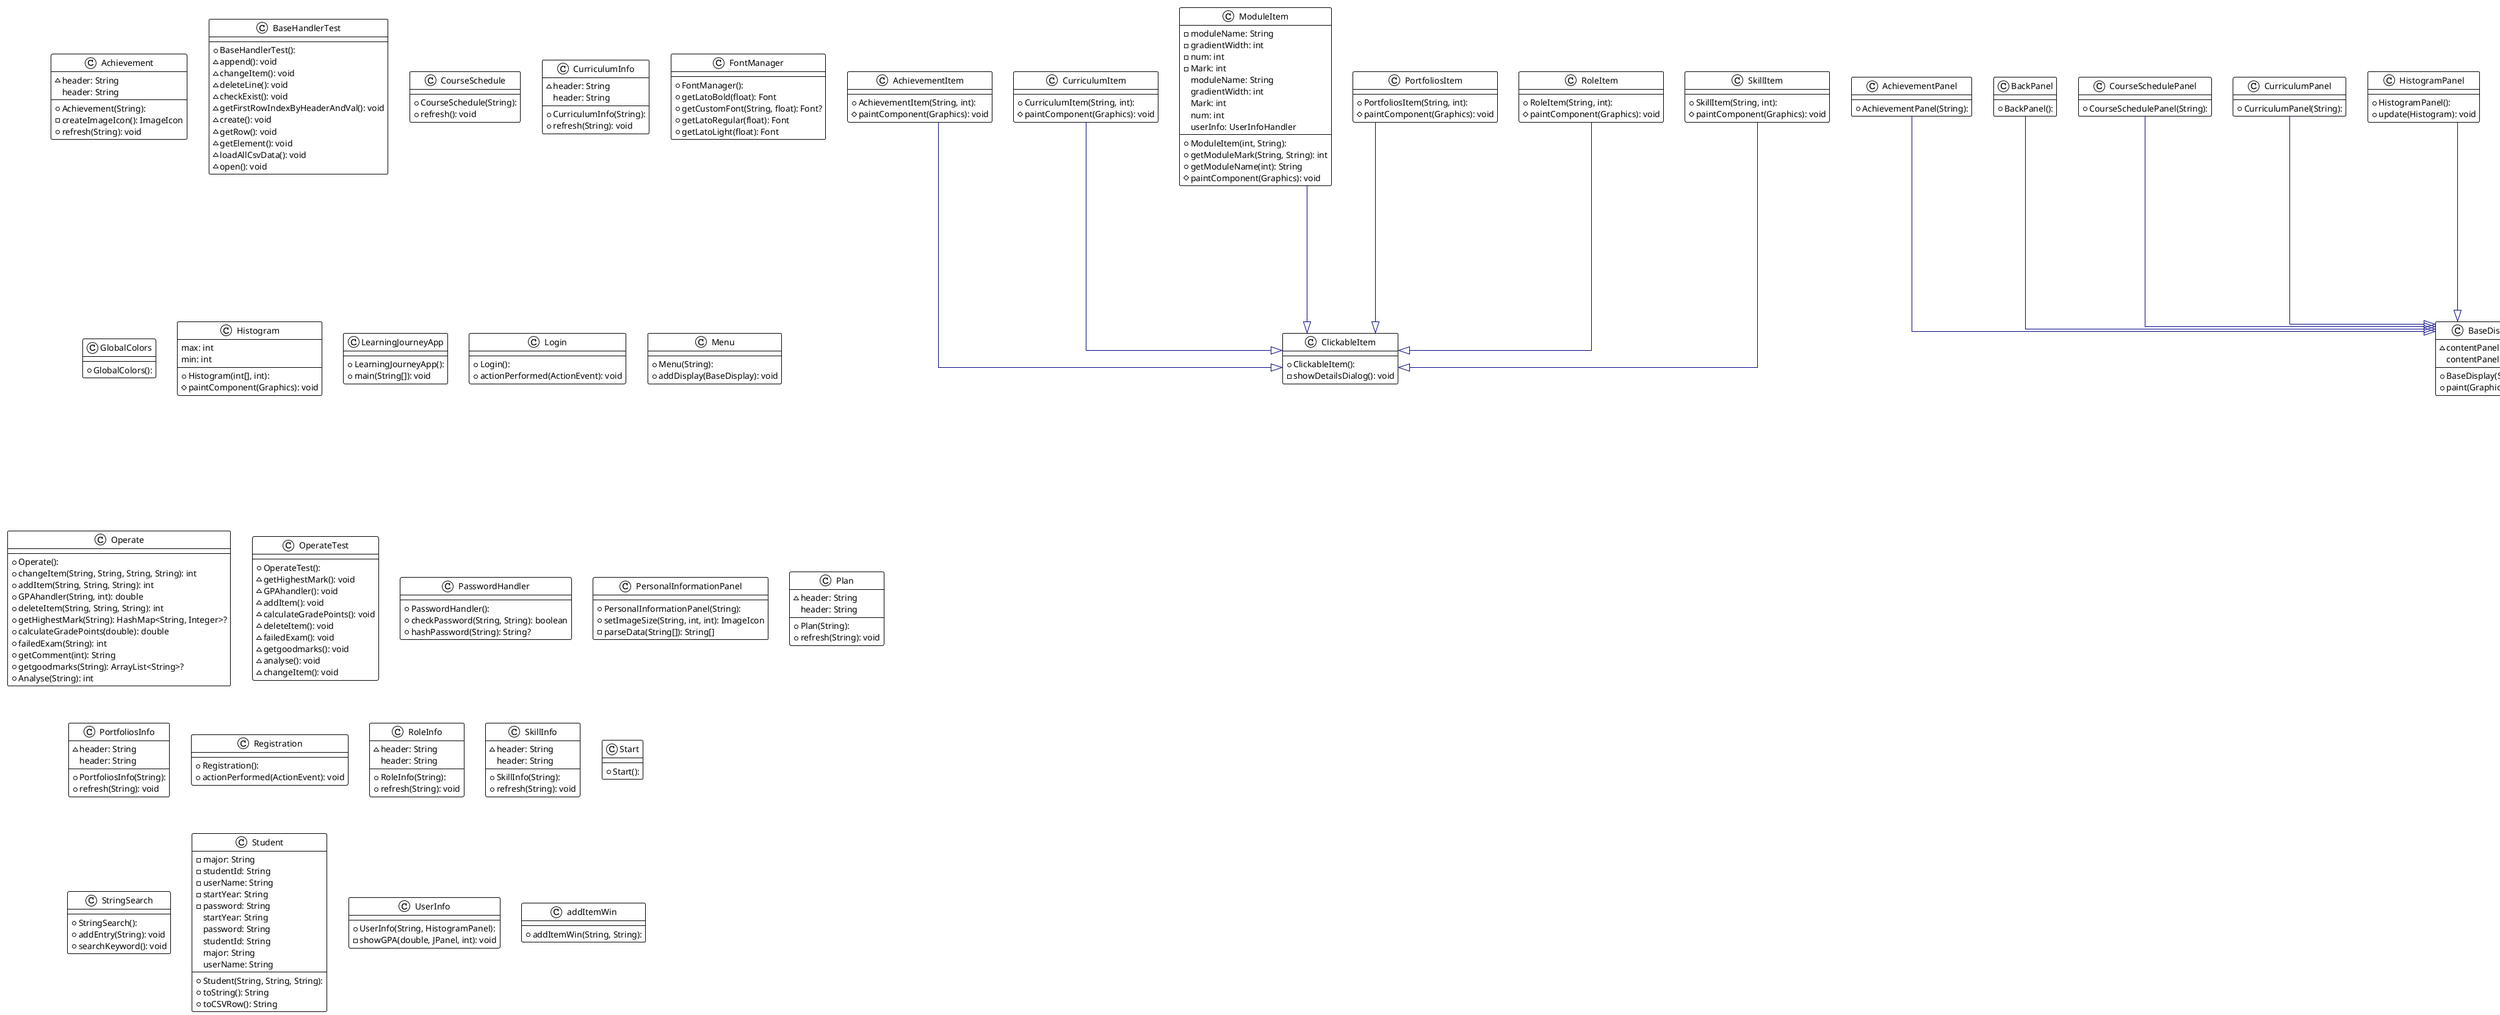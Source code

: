 @startuml

!theme plain
top to bottom direction
skinparam linetype ortho

class Achievement {
  + Achievement(String): 
  ~ header: String
  - createImageIcon(): ImageIcon
  + refresh(String): void
   header: String
}
class AchievementItem {
  + AchievementItem(String, int): 
  # paintComponent(Graphics): void
}
class AchievementPanel {
  + AchievementPanel(String): 
}
class BackPanel {
  + BackPanel(): 
}
class BaseDisplay {
  + BaseDisplay(String): 
  ~ contentPanel: JPanel
  + paint(Graphics): void
   contentPanel: JPanel
}
class BaseHandler {
  + BaseHandler(): 
  - headers: String[]
  - headerMap: Map<String, Integer>
  - lineCount: int
  - fileData: String[][]
  + append(String): int
  + getFirstRowIndexByHeaderAndVal(String, String): int
  + CheckExist(String): int
  + create(String): int
  + getElement(int, int): String
  + getRow(int): String[]
  + DeleteLine(String, String): int
  + open(String): int
  + getElement(String, int): String
  + ChangeItem(String, String, String, String): int
  + close(): int
  + loadAllCsvData(): int
   headers: String[]
   headerMap: Map<String, Integer>
   fileData: String[][]
   lineCount: int
}
class BaseHandlerTest {
  + BaseHandlerTest(): 
  ~ append(): void
  ~ changeItem(): void
  ~ deleteLine(): void
  ~ checkExist(): void
  ~ getFirstRowIndexByHeaderAndVal(): void
  ~ create(): void
  ~ getRow(): void
  ~ getElement(): void
  ~ loadAllCsvData(): void
  ~ open(): void
}
class ClickableItem {
  + ClickableItem(): 
  - showDetailsDialog(): void
}
class CourseSchedule {
  + CourseSchedule(String): 
  + refresh(): void
}
class CourseSchedulePanel {
  + CourseSchedulePanel(String): 
}
class CurriculumInfo {
  + CurriculumInfo(String): 
  ~ header: String
  + refresh(String): void
   header: String
}
class CurriculumItem {
  + CurriculumItem(String, int): 
  # paintComponent(Graphics): void
}
class CurriculumPanel {
  + CurriculumPanel(String): 
}
class FontManager {
  + FontManager(): 
  + getLatoBold(float): Font
  + getCustomFont(String, float): Font?
  + getLatoRegular(float): Font
  + getLatoLight(float): Font
}
class GlobalColors {
  + GlobalColors(): 
}
class Histogram {
  + Histogram(int[], int): 
  # paintComponent(Graphics): void
   max: int
   min: int
}
class HistogramPanel {
  + HistogramPanel(): 
  + update(Histogram): void
}
class ItemFileHandler {
  + ItemFileHandler(): 
  + ChangeItem(String, String, String, String): int
}
class LearningJourneyApp {
  + LearningJourneyApp(): 
  + main(String[]): void
}
class Login {
  + Login(): 
  + actionPerformed(ActionEvent): void
}
class Menu {
  + Menu(String): 
  + addDisplay(BaseDisplay): void
}
class ModuleItem {
  + ModuleItem(int, String): 
  - moduleName: String
  - gradientWidth: int
  - num: int
  - Mark: int
  + getModuleMark(String, String): int
  + getModuleName(int): String
  # paintComponent(Graphics): void
   moduleName: String
   gradientWidth: int
   Mark: int
   num: int
   userInfo: UserInfoHandler
}
class Operate {
  + Operate(): 
  + changeItem(String, String, String, String): int
  + addItem(String, String, String): int
  + GPAhandler(String, int): double
  + deleteItem(String, String, String): int
  + getHighestMark(String): HashMap<String, Integer>?
  + calculateGradePoints(double): double
  + failedExam(String): int
  + getComment(int): String
  + getgoodmarks(String): ArrayList<String>?
  + Analyse(String): int
}
class OperateTest {
  + OperateTest(): 
  ~ getHighestMark(): void
  ~ GPAhandler(): void
  ~ addItem(): void
  ~ calculateGradePoints(): void
  ~ deleteItem(): void
  ~ failedExam(): void
  ~ getgoodmarks(): void
  ~ analyse(): void
  ~ changeItem(): void
}
class PasswordHandler {
  + PasswordHandler(): 
  + checkPassword(String, String): boolean
  + hashPassword(String): String?
}
class PersonalInformationPanel {
  + PersonalInformationPanel(String): 
  + setImageSize(String, int, int): ImageIcon
  - parseData(String[]): String[]
}
class Plan {
  + Plan(String): 
  ~ header: String
  + refresh(String): void
   header: String
}
class PlanPanel {
  + PlanPanel(String): 
}
class PortfoliosInfo {
  + PortfoliosInfo(String): 
  ~ header: String
  + refresh(String): void
   header: String
}
class PortfoliosItem {
  + PortfoliosItem(String, int): 
  # paintComponent(Graphics): void
}
class PortfoliosPanel {
  + PortfoliosPanel(String): 
}
class Registration {
  + Registration(): 
  + actionPerformed(ActionEvent): void
}
class RoleInfo {
  + RoleInfo(String): 
  ~ header: String
  + refresh(String): void
   header: String
}
class RoleItem {
  + RoleItem(String, int): 
  # paintComponent(Graphics): void
}
class RolePanel {
  + RolePanel(String): 
}
class SkillInfo {
  + SkillInfo(String): 
  ~ header: String
  + refresh(String): void
   header: String
}
class SkillItem {
  + SkillItem(String, int): 
  # paintComponent(Graphics): void
}
class Start {
  + Start(): 
}
class StringSearch {
  + StringSearch(): 
  + addEntry(String): void
  + searchKeyword(): void
}
class Student {
  + Student(String, String, String): 
  - major: String
  - studentId: String
  - userName: String
  - startYear: String
  - password: String
  + toString(): String
  + toCSVRow(): String
   startYear: String
   password: String
   studentId: String
   major: String
   userName: String
}
class UserInfo {
  + UserInfo(String, HistogramPanel): 
  - showGPA(double, JPanel, int): void
}
class UserInfoHandler {
  + UserInfoHandler(): 
}
class UserInfoPanel {
  + UserInfoPanel(String, HistogramPanel): 
}
class addItemWin {
  + addItemWin(String, String): 
}
class skillPanel {
  + skillPanel(String): 
}

AchievementItem           -[#000082,plain]-^  ClickableItem            
AchievementPanel          -[#000082,plain]-^  BaseDisplay              
BackPanel                 -[#000082,plain]-^  BaseDisplay              
CourseSchedulePanel       -[#000082,plain]-^  BaseDisplay              
CurriculumItem            -[#000082,plain]-^  ClickableItem            
CurriculumPanel           -[#000082,plain]-^  BaseDisplay              
HistogramPanel            -[#000082,plain]-^  BaseDisplay              
ItemFileHandler           -[#000082,plain]-^  BaseHandler              
ModuleItem                -[#000082,plain]-^  ClickableItem            
PlanPanel                 -[#000082,plain]-^  BaseDisplay              
PortfoliosItem            -[#000082,plain]-^  ClickableItem            
PortfoliosPanel           -[#000082,plain]-^  BaseDisplay              
RoleItem                  -[#000082,plain]-^  ClickableItem            
RolePanel                 -[#000082,plain]-^  BaseDisplay              
SkillItem                 -[#000082,plain]-^  ClickableItem            
UserInfoHandler           -[#000082,plain]-^  BaseHandler              
UserInfoPanel             -[#000082,plain]-^  BaseDisplay              
skillPanel                -[#000082,plain]-^  BaseDisplay              
@enduml

